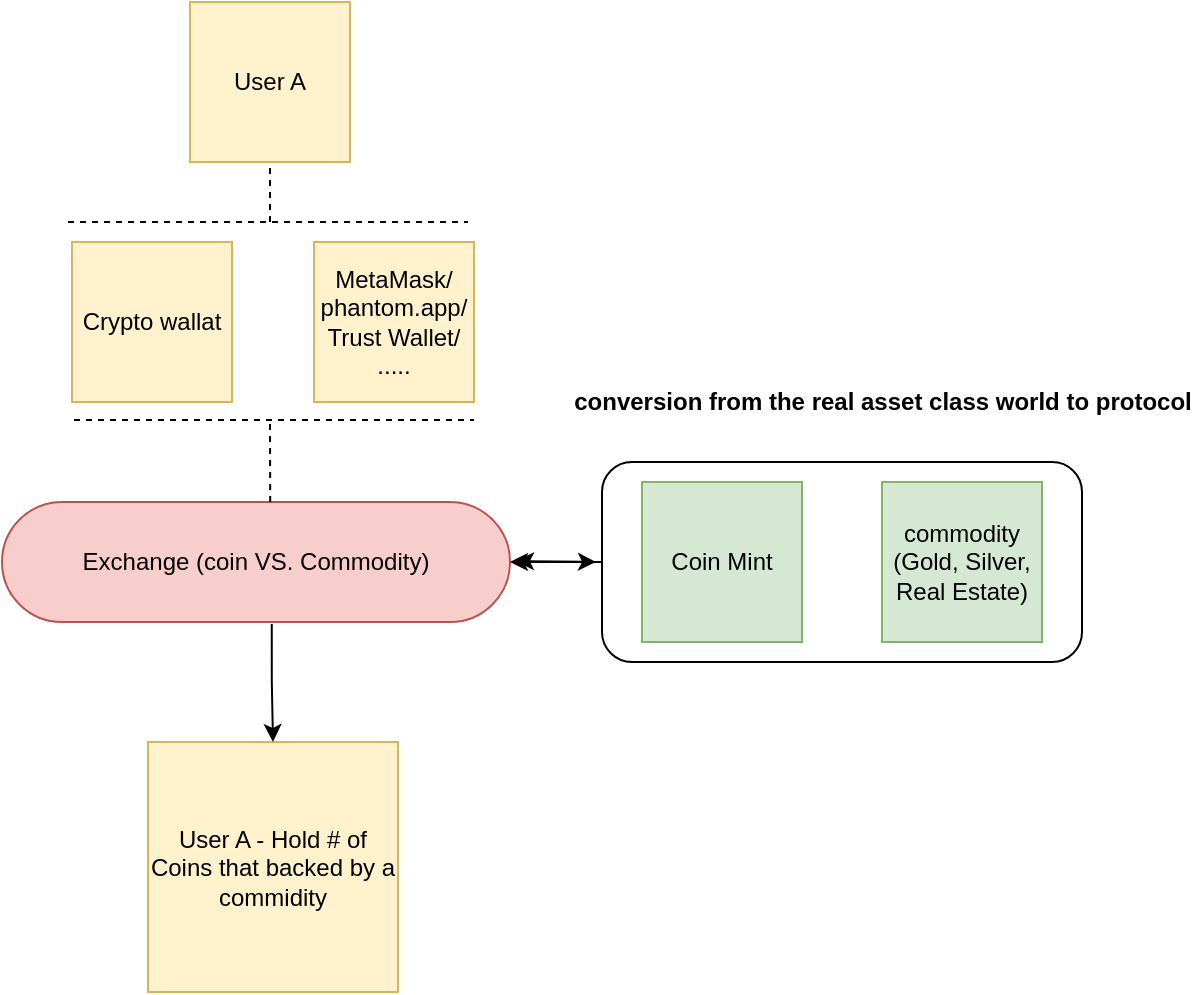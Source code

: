 <mxfile version="16.6.1" type="github">
  <diagram id="sSgZ2VfOlHyiMhSfhE_q" name="Page-1">
    <mxGraphModel dx="1182" dy="722" grid="1" gridSize="10" guides="1" tooltips="1" connect="1" arrows="1" fold="1" page="1" pageScale="1" pageWidth="850" pageHeight="1100" math="0" shadow="0">
      <root>
        <mxCell id="0" />
        <mxCell id="1" parent="0" />
        <mxCell id="L-PwBOsEBAyQJKKIFI6x-3" value="User A" style="whiteSpace=wrap;html=1;aspect=fixed;fillColor=#fff2cc;strokeColor=#d6b656;" vertex="1" parent="1">
          <mxGeometry x="384" y="40" width="80" height="80" as="geometry" />
        </mxCell>
        <mxCell id="L-PwBOsEBAyQJKKIFI6x-4" value="&lt;div&gt;MetaMask/&lt;/div&gt;&lt;div&gt;phantom.app/&lt;/div&gt;&lt;div&gt;Trust Wallet/&lt;/div&gt;&lt;div&gt;.....&lt;br&gt;&lt;/div&gt;" style="whiteSpace=wrap;html=1;aspect=fixed;fillColor=#fff2cc;strokeColor=#d6b656;" vertex="1" parent="1">
          <mxGeometry x="446" y="160" width="80" height="80" as="geometry" />
        </mxCell>
        <mxCell id="L-PwBOsEBAyQJKKIFI6x-5" value="Crypto wallat" style="whiteSpace=wrap;html=1;aspect=fixed;fillColor=#fff2cc;strokeColor=#d6b656;" vertex="1" parent="1">
          <mxGeometry x="325" y="160" width="80" height="80" as="geometry" />
        </mxCell>
        <mxCell id="L-PwBOsEBAyQJKKIFI6x-7" value="" style="endArrow=classic;startArrow=classic;html=1;rounded=0;exitX=0;exitY=0.5;exitDx=0;exitDy=0;" edge="1" parent="1">
          <mxGeometry width="50" height="50" relative="1" as="geometry">
            <mxPoint x="587" y="320" as="sourcePoint" />
            <mxPoint x="547" y="319.5" as="targetPoint" />
          </mxGeometry>
        </mxCell>
        <mxCell id="L-PwBOsEBAyQJKKIFI6x-8" value="Coin Mint" style="whiteSpace=wrap;html=1;aspect=fixed;fillColor=#d5e8d4;strokeColor=#82b366;" vertex="1" parent="1">
          <mxGeometry x="610" y="280" width="80" height="80" as="geometry" />
        </mxCell>
        <mxCell id="L-PwBOsEBAyQJKKIFI6x-9" value="commodity (Gold, Silver, Real Estate)" style="whiteSpace=wrap;html=1;aspect=fixed;fillColor=#d5e8d4;strokeColor=#82b366;" vertex="1" parent="1">
          <mxGeometry x="730" y="280" width="80" height="80" as="geometry" />
        </mxCell>
        <mxCell id="L-PwBOsEBAyQJKKIFI6x-10" value="" style="shape=image;html=1;verticalAlign=top;verticalLabelPosition=bottom;labelBackgroundColor=#ffffff;imageAspect=0;aspect=fixed;image=https://cdn1.iconfinder.com/data/icons/CrystalClear/64x64/apps/package_system.png;rounded=0;sketch=0;fontColor=#393C56;strokeColor=#E07A5F;fillColor=#F2CC8F;" vertex="1" parent="1">
          <mxGeometry x="689" y="299.5" width="41" height="41" as="geometry" />
        </mxCell>
        <mxCell id="L-PwBOsEBAyQJKKIFI6x-11" value="&lt;b&gt;conversion from the real asset class world to protocol&lt;/b&gt;" style="text;html=1;align=center;verticalAlign=middle;resizable=0;points=[];autosize=1;strokeColor=none;fillColor=none;" vertex="1" parent="1">
          <mxGeometry x="570" y="230" width="320" height="20" as="geometry" />
        </mxCell>
        <mxCell id="L-PwBOsEBAyQJKKIFI6x-12" value="Exchange (coin VS. Commodity)" style="rounded=1;whiteSpace=wrap;html=1;arcSize=50;fillColor=#f8cecc;strokeColor=#b85450;" vertex="1" parent="1">
          <mxGeometry x="290" y="290" width="254" height="60" as="geometry" />
        </mxCell>
        <mxCell id="L-PwBOsEBAyQJKKIFI6x-22" value="" style="edgeStyle=orthogonalEdgeStyle;rounded=0;orthogonalLoop=1;jettySize=auto;html=1;" edge="1" parent="1" source="L-PwBOsEBAyQJKKIFI6x-13" target="L-PwBOsEBAyQJKKIFI6x-12">
          <mxGeometry relative="1" as="geometry" />
        </mxCell>
        <mxCell id="L-PwBOsEBAyQJKKIFI6x-13" value="" style="rounded=1;whiteSpace=wrap;html=1;gradientColor=none;fillColor=none;" vertex="1" parent="1">
          <mxGeometry x="590" y="270" width="240" height="100" as="geometry" />
        </mxCell>
        <mxCell id="L-PwBOsEBAyQJKKIFI6x-14" value="User A - Hold # of Coins that backed by a commidity" style="whiteSpace=wrap;html=1;aspect=fixed;fillColor=#fff2cc;strokeColor=#d6b656;" vertex="1" parent="1">
          <mxGeometry x="363" y="410" width="125" height="125" as="geometry" />
        </mxCell>
        <mxCell id="L-PwBOsEBAyQJKKIFI6x-15" value="" style="endArrow=none;dashed=1;html=1;rounded=0;entryX=0.5;entryY=1;entryDx=0;entryDy=0;" edge="1" parent="1" target="L-PwBOsEBAyQJKKIFI6x-3">
          <mxGeometry width="50" height="50" relative="1" as="geometry">
            <mxPoint x="424" y="150" as="sourcePoint" />
            <mxPoint x="434" y="120" as="targetPoint" />
            <Array as="points">
              <mxPoint x="424" y="150" />
            </Array>
          </mxGeometry>
        </mxCell>
        <mxCell id="L-PwBOsEBAyQJKKIFI6x-16" value="" style="endArrow=none;dashed=1;html=1;rounded=0;exitX=0.528;exitY=0;exitDx=0;exitDy=0;exitPerimeter=0;" edge="1" parent="1" source="L-PwBOsEBAyQJKKIFI6x-12">
          <mxGeometry width="50" height="50" relative="1" as="geometry">
            <mxPoint x="400" y="390" as="sourcePoint" />
            <mxPoint x="424" y="250" as="targetPoint" />
          </mxGeometry>
        </mxCell>
        <mxCell id="L-PwBOsEBAyQJKKIFI6x-17" value="" style="endArrow=none;dashed=1;html=1;rounded=0;" edge="1" parent="1">
          <mxGeometry width="50" height="50" relative="1" as="geometry">
            <mxPoint x="323" y="150" as="sourcePoint" />
            <mxPoint x="523" y="150" as="targetPoint" />
          </mxGeometry>
        </mxCell>
        <mxCell id="L-PwBOsEBAyQJKKIFI6x-18" value="" style="endArrow=none;dashed=1;html=1;rounded=0;" edge="1" parent="1">
          <mxGeometry width="50" height="50" relative="1" as="geometry">
            <mxPoint x="326" y="249" as="sourcePoint" />
            <mxPoint x="526" y="249" as="targetPoint" />
          </mxGeometry>
        </mxCell>
        <mxCell id="L-PwBOsEBAyQJKKIFI6x-23" value="" style="edgeStyle=orthogonalEdgeStyle;rounded=0;orthogonalLoop=1;jettySize=auto;html=1;exitX=0.531;exitY=1.017;exitDx=0;exitDy=0;exitPerimeter=0;" edge="1" parent="1" source="L-PwBOsEBAyQJKKIFI6x-12" target="L-PwBOsEBAyQJKKIFI6x-14">
          <mxGeometry relative="1" as="geometry">
            <mxPoint x="430" y="380" as="sourcePoint" />
            <mxPoint x="384" y="380" as="targetPoint" />
          </mxGeometry>
        </mxCell>
      </root>
    </mxGraphModel>
  </diagram>
</mxfile>
